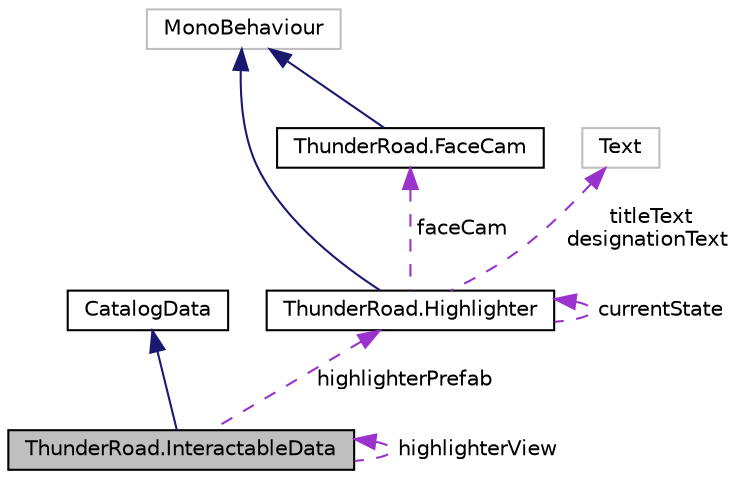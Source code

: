 digraph "ThunderRoad.InteractableData"
{
 // LATEX_PDF_SIZE
  edge [fontname="Helvetica",fontsize="10",labelfontname="Helvetica",labelfontsize="10"];
  node [fontname="Helvetica",fontsize="10",shape=record];
  Node1 [label="ThunderRoad.InteractableData",height=0.2,width=0.4,color="black", fillcolor="grey75", style="filled", fontcolor="black",tooltip="Class InteractableData. Implements the ThunderRoad.CatalogData"];
  Node2 -> Node1 [dir="back",color="midnightblue",fontsize="10",style="solid",fontname="Helvetica"];
  Node2 [label="CatalogData",height=0.2,width=0.4,color="black", fillcolor="white", style="filled",URL="$class_thunder_road_1_1_catalog_data.html",tooltip="Class CatalogData."];
  Node3 -> Node1 [dir="back",color="darkorchid3",fontsize="10",style="dashed",label=" highlighterPrefab" ,fontname="Helvetica"];
  Node3 [label="ThunderRoad.Highlighter",height=0.2,width=0.4,color="black", fillcolor="white", style="filled",URL="$class_thunder_road_1_1_highlighter.html",tooltip="Class Highlighter. Implements the UnityEngine.MonoBehaviour"];
  Node4 -> Node3 [dir="back",color="midnightblue",fontsize="10",style="solid",fontname="Helvetica"];
  Node4 [label="MonoBehaviour",height=0.2,width=0.4,color="grey75", fillcolor="white", style="filled",tooltip=" "];
  Node5 -> Node3 [dir="back",color="darkorchid3",fontsize="10",style="dashed",label=" faceCam" ,fontname="Helvetica"];
  Node5 [label="ThunderRoad.FaceCam",height=0.2,width=0.4,color="black", fillcolor="white", style="filled",URL="$class_thunder_road_1_1_face_cam.html",tooltip="Class FaceCam. Implements the UnityEngine.MonoBehaviour"];
  Node4 -> Node5 [dir="back",color="midnightblue",fontsize="10",style="solid",fontname="Helvetica"];
  Node6 -> Node3 [dir="back",color="darkorchid3",fontsize="10",style="dashed",label=" titleText\ndesignationText" ,fontname="Helvetica"];
  Node6 [label="Text",height=0.2,width=0.4,color="grey75", fillcolor="white", style="filled",tooltip=" "];
  Node3 -> Node3 [dir="back",color="darkorchid3",fontsize="10",style="dashed",label=" currentState" ,fontname="Helvetica"];
  Node1 -> Node1 [dir="back",color="darkorchid3",fontsize="10",style="dashed",label=" highlighterView" ,fontname="Helvetica"];
}

